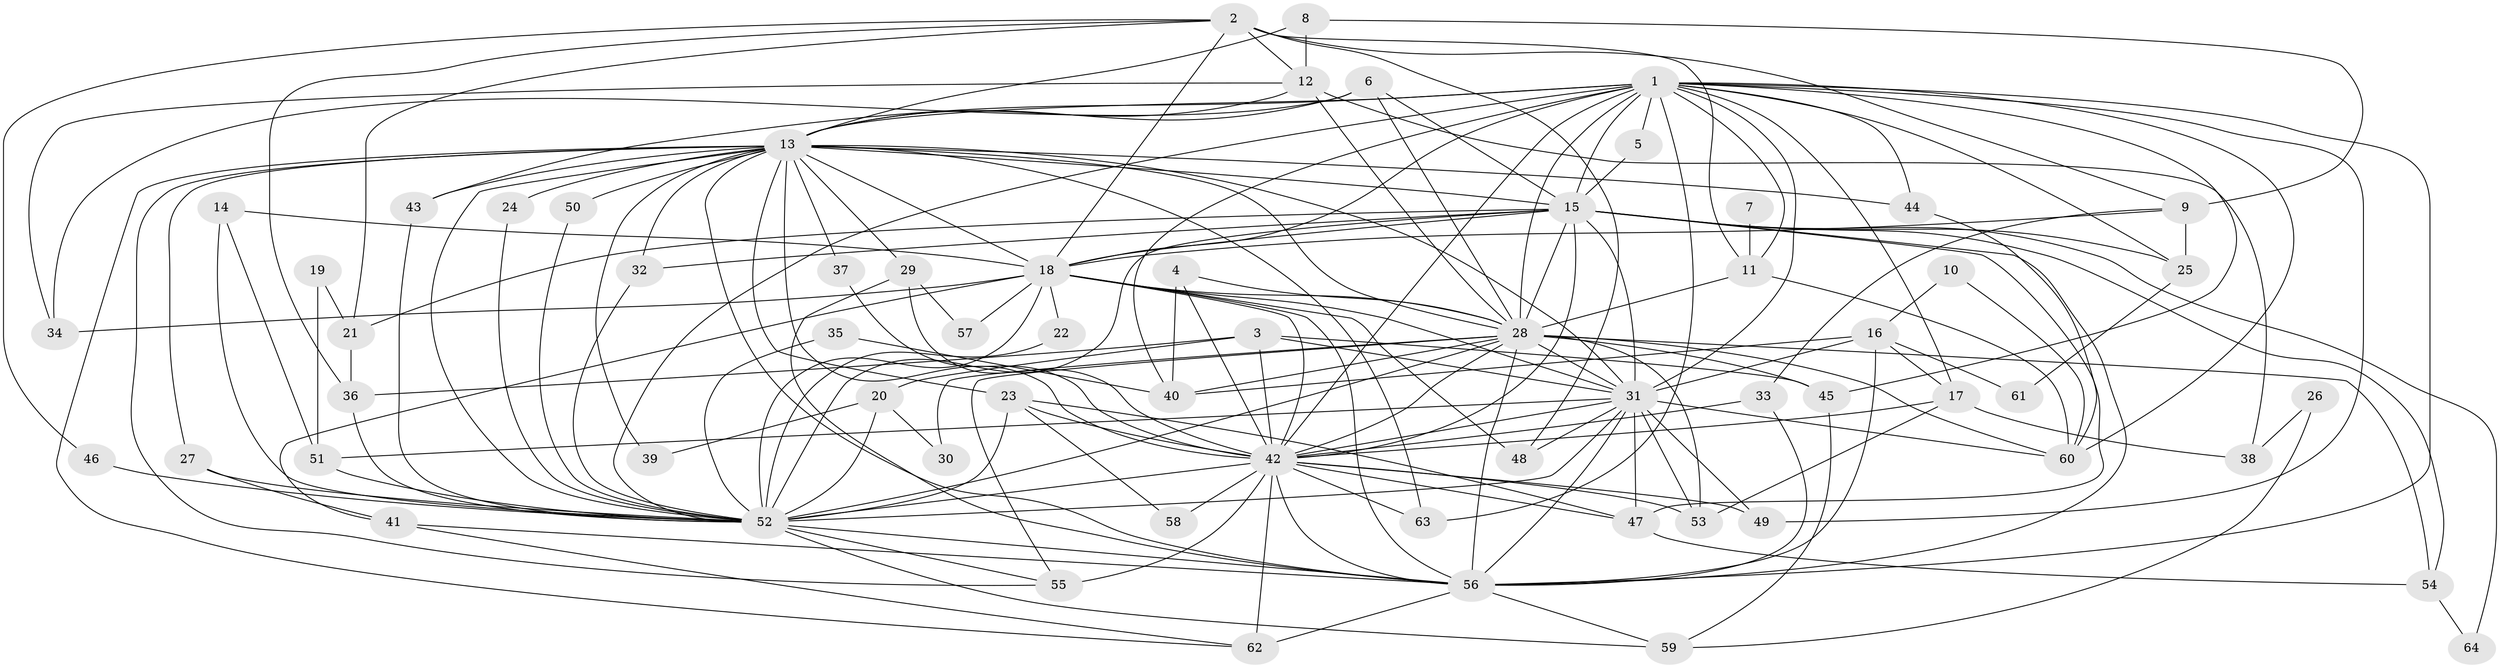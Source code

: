 // original degree distribution, {22: 0.015748031496062992, 25: 0.007874015748031496, 20: 0.023622047244094488, 30: 0.015748031496062992, 21: 0.007874015748031496, 15: 0.007874015748031496, 3: 0.1968503937007874, 6: 0.023622047244094488, 7: 0.015748031496062992, 2: 0.5354330708661418, 8: 0.015748031496062992, 4: 0.08661417322834646, 5: 0.047244094488188976}
// Generated by graph-tools (version 1.1) at 2025/01/03/09/25 03:01:32]
// undirected, 64 vertices, 179 edges
graph export_dot {
graph [start="1"]
  node [color=gray90,style=filled];
  1;
  2;
  3;
  4;
  5;
  6;
  7;
  8;
  9;
  10;
  11;
  12;
  13;
  14;
  15;
  16;
  17;
  18;
  19;
  20;
  21;
  22;
  23;
  24;
  25;
  26;
  27;
  28;
  29;
  30;
  31;
  32;
  33;
  34;
  35;
  36;
  37;
  38;
  39;
  40;
  41;
  42;
  43;
  44;
  45;
  46;
  47;
  48;
  49;
  50;
  51;
  52;
  53;
  54;
  55;
  56;
  57;
  58;
  59;
  60;
  61;
  62;
  63;
  64;
  1 -- 5 [weight=1.0];
  1 -- 11 [weight=1.0];
  1 -- 13 [weight=1.0];
  1 -- 15 [weight=1.0];
  1 -- 17 [weight=1.0];
  1 -- 18 [weight=1.0];
  1 -- 25 [weight=1.0];
  1 -- 28 [weight=2.0];
  1 -- 31 [weight=2.0];
  1 -- 40 [weight=1.0];
  1 -- 42 [weight=1.0];
  1 -- 43 [weight=1.0];
  1 -- 44 [weight=1.0];
  1 -- 45 [weight=1.0];
  1 -- 49 [weight=1.0];
  1 -- 52 [weight=2.0];
  1 -- 56 [weight=1.0];
  1 -- 60 [weight=1.0];
  1 -- 63 [weight=1.0];
  2 -- 9 [weight=1.0];
  2 -- 11 [weight=1.0];
  2 -- 12 [weight=1.0];
  2 -- 18 [weight=1.0];
  2 -- 21 [weight=1.0];
  2 -- 36 [weight=1.0];
  2 -- 46 [weight=1.0];
  2 -- 48 [weight=1.0];
  3 -- 20 [weight=1.0];
  3 -- 31 [weight=1.0];
  3 -- 36 [weight=1.0];
  3 -- 42 [weight=1.0];
  3 -- 45 [weight=1.0];
  4 -- 28 [weight=1.0];
  4 -- 40 [weight=1.0];
  4 -- 42 [weight=1.0];
  5 -- 15 [weight=2.0];
  6 -- 13 [weight=1.0];
  6 -- 15 [weight=1.0];
  6 -- 28 [weight=1.0];
  6 -- 34 [weight=1.0];
  7 -- 11 [weight=1.0];
  8 -- 9 [weight=1.0];
  8 -- 12 [weight=1.0];
  8 -- 13 [weight=1.0];
  9 -- 18 [weight=1.0];
  9 -- 25 [weight=1.0];
  9 -- 33 [weight=1.0];
  10 -- 16 [weight=1.0];
  10 -- 60 [weight=1.0];
  11 -- 28 [weight=2.0];
  11 -- 60 [weight=1.0];
  12 -- 13 [weight=1.0];
  12 -- 28 [weight=1.0];
  12 -- 34 [weight=1.0];
  12 -- 38 [weight=1.0];
  13 -- 15 [weight=1.0];
  13 -- 18 [weight=2.0];
  13 -- 23 [weight=1.0];
  13 -- 24 [weight=1.0];
  13 -- 27 [weight=1.0];
  13 -- 28 [weight=4.0];
  13 -- 29 [weight=1.0];
  13 -- 31 [weight=1.0];
  13 -- 32 [weight=1.0];
  13 -- 37 [weight=1.0];
  13 -- 39 [weight=1.0];
  13 -- 42 [weight=2.0];
  13 -- 43 [weight=1.0];
  13 -- 44 [weight=1.0];
  13 -- 50 [weight=1.0];
  13 -- 52 [weight=1.0];
  13 -- 55 [weight=1.0];
  13 -- 56 [weight=1.0];
  13 -- 62 [weight=1.0];
  13 -- 63 [weight=1.0];
  14 -- 18 [weight=1.0];
  14 -- 51 [weight=1.0];
  14 -- 52 [weight=1.0];
  15 -- 18 [weight=1.0];
  15 -- 21 [weight=1.0];
  15 -- 25 [weight=1.0];
  15 -- 28 [weight=2.0];
  15 -- 31 [weight=1.0];
  15 -- 32 [weight=2.0];
  15 -- 42 [weight=1.0];
  15 -- 47 [weight=1.0];
  15 -- 52 [weight=2.0];
  15 -- 54 [weight=2.0];
  15 -- 56 [weight=1.0];
  15 -- 64 [weight=1.0];
  16 -- 17 [weight=1.0];
  16 -- 31 [weight=2.0];
  16 -- 40 [weight=1.0];
  16 -- 56 [weight=1.0];
  16 -- 61 [weight=1.0];
  17 -- 38 [weight=1.0];
  17 -- 42 [weight=1.0];
  17 -- 53 [weight=1.0];
  18 -- 22 [weight=1.0];
  18 -- 28 [weight=3.0];
  18 -- 31 [weight=1.0];
  18 -- 34 [weight=1.0];
  18 -- 41 [weight=1.0];
  18 -- 42 [weight=1.0];
  18 -- 48 [weight=1.0];
  18 -- 52 [weight=1.0];
  18 -- 56 [weight=1.0];
  18 -- 57 [weight=2.0];
  19 -- 21 [weight=1.0];
  19 -- 51 [weight=1.0];
  20 -- 30 [weight=1.0];
  20 -- 39 [weight=1.0];
  20 -- 52 [weight=2.0];
  21 -- 36 [weight=1.0];
  22 -- 52 [weight=1.0];
  23 -- 42 [weight=1.0];
  23 -- 47 [weight=1.0];
  23 -- 52 [weight=2.0];
  23 -- 58 [weight=1.0];
  24 -- 52 [weight=1.0];
  25 -- 61 [weight=1.0];
  26 -- 38 [weight=1.0];
  26 -- 59 [weight=1.0];
  27 -- 41 [weight=1.0];
  27 -- 52 [weight=1.0];
  28 -- 30 [weight=2.0];
  28 -- 31 [weight=2.0];
  28 -- 40 [weight=1.0];
  28 -- 42 [weight=2.0];
  28 -- 45 [weight=1.0];
  28 -- 52 [weight=3.0];
  28 -- 53 [weight=1.0];
  28 -- 54 [weight=2.0];
  28 -- 55 [weight=2.0];
  28 -- 56 [weight=2.0];
  28 -- 60 [weight=2.0];
  29 -- 42 [weight=1.0];
  29 -- 56 [weight=1.0];
  29 -- 57 [weight=1.0];
  31 -- 42 [weight=1.0];
  31 -- 47 [weight=1.0];
  31 -- 48 [weight=1.0];
  31 -- 49 [weight=1.0];
  31 -- 51 [weight=1.0];
  31 -- 52 [weight=1.0];
  31 -- 53 [weight=1.0];
  31 -- 56 [weight=1.0];
  31 -- 60 [weight=1.0];
  32 -- 52 [weight=1.0];
  33 -- 42 [weight=1.0];
  33 -- 56 [weight=1.0];
  35 -- 40 [weight=1.0];
  35 -- 52 [weight=1.0];
  36 -- 52 [weight=1.0];
  37 -- 42 [weight=1.0];
  41 -- 56 [weight=1.0];
  41 -- 62 [weight=1.0];
  42 -- 47 [weight=1.0];
  42 -- 49 [weight=1.0];
  42 -- 52 [weight=1.0];
  42 -- 53 [weight=1.0];
  42 -- 55 [weight=1.0];
  42 -- 56 [weight=1.0];
  42 -- 58 [weight=1.0];
  42 -- 62 [weight=2.0];
  42 -- 63 [weight=1.0];
  43 -- 52 [weight=1.0];
  44 -- 60 [weight=1.0];
  45 -- 59 [weight=1.0];
  46 -- 52 [weight=2.0];
  47 -- 54 [weight=1.0];
  50 -- 52 [weight=1.0];
  51 -- 52 [weight=1.0];
  52 -- 55 [weight=1.0];
  52 -- 56 [weight=1.0];
  52 -- 59 [weight=1.0];
  54 -- 64 [weight=1.0];
  56 -- 59 [weight=1.0];
  56 -- 62 [weight=1.0];
}
